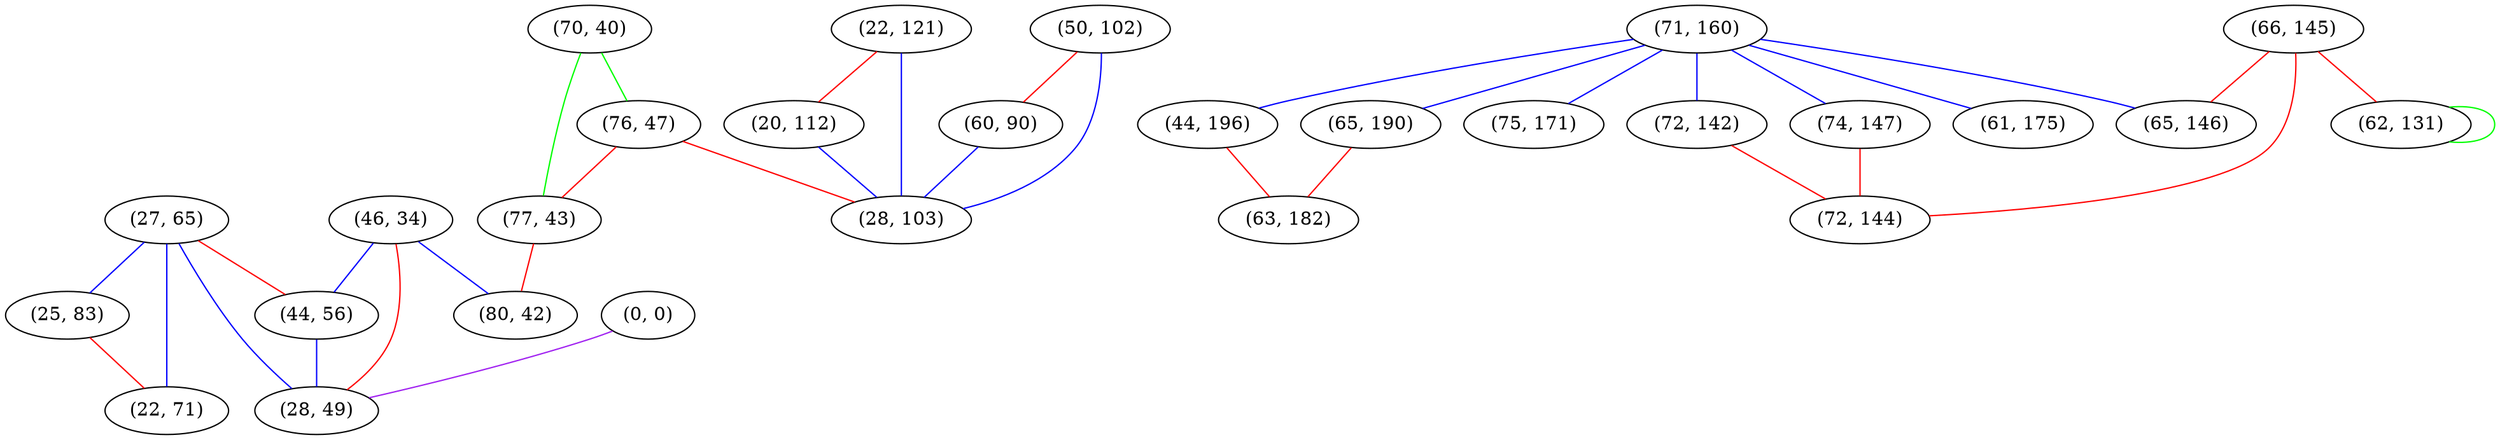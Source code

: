 graph "" {
"(27, 65)";
"(71, 160)";
"(70, 40)";
"(74, 147)";
"(76, 47)";
"(46, 34)";
"(65, 190)";
"(66, 145)";
"(77, 43)";
"(61, 175)";
"(62, 131)";
"(44, 56)";
"(65, 146)";
"(22, 121)";
"(0, 0)";
"(28, 49)";
"(80, 42)";
"(44, 196)";
"(20, 112)";
"(72, 142)";
"(75, 171)";
"(25, 83)";
"(63, 182)";
"(50, 102)";
"(22, 71)";
"(60, 90)";
"(28, 103)";
"(72, 144)";
"(27, 65)" -- "(28, 49)"  [color=blue, key=0, weight=3];
"(27, 65)" -- "(25, 83)"  [color=blue, key=0, weight=3];
"(27, 65)" -- "(22, 71)"  [color=blue, key=0, weight=3];
"(27, 65)" -- "(44, 56)"  [color=red, key=0, weight=1];
"(71, 160)" -- "(72, 142)"  [color=blue, key=0, weight=3];
"(71, 160)" -- "(75, 171)"  [color=blue, key=0, weight=3];
"(71, 160)" -- "(74, 147)"  [color=blue, key=0, weight=3];
"(71, 160)" -- "(65, 146)"  [color=blue, key=0, weight=3];
"(71, 160)" -- "(44, 196)"  [color=blue, key=0, weight=3];
"(71, 160)" -- "(61, 175)"  [color=blue, key=0, weight=3];
"(71, 160)" -- "(65, 190)"  [color=blue, key=0, weight=3];
"(70, 40)" -- "(76, 47)"  [color=green, key=0, weight=2];
"(70, 40)" -- "(77, 43)"  [color=green, key=0, weight=2];
"(74, 147)" -- "(72, 144)"  [color=red, key=0, weight=1];
"(76, 47)" -- "(28, 103)"  [color=red, key=0, weight=1];
"(76, 47)" -- "(77, 43)"  [color=red, key=0, weight=1];
"(46, 34)" -- "(28, 49)"  [color=red, key=0, weight=1];
"(46, 34)" -- "(80, 42)"  [color=blue, key=0, weight=3];
"(46, 34)" -- "(44, 56)"  [color=blue, key=0, weight=3];
"(65, 190)" -- "(63, 182)"  [color=red, key=0, weight=1];
"(66, 145)" -- "(65, 146)"  [color=red, key=0, weight=1];
"(66, 145)" -- "(62, 131)"  [color=red, key=0, weight=1];
"(66, 145)" -- "(72, 144)"  [color=red, key=0, weight=1];
"(77, 43)" -- "(80, 42)"  [color=red, key=0, weight=1];
"(62, 131)" -- "(62, 131)"  [color=green, key=0, weight=2];
"(44, 56)" -- "(28, 49)"  [color=blue, key=0, weight=3];
"(22, 121)" -- "(28, 103)"  [color=blue, key=0, weight=3];
"(22, 121)" -- "(20, 112)"  [color=red, key=0, weight=1];
"(0, 0)" -- "(28, 49)"  [color=purple, key=0, weight=4];
"(44, 196)" -- "(63, 182)"  [color=red, key=0, weight=1];
"(20, 112)" -- "(28, 103)"  [color=blue, key=0, weight=3];
"(72, 142)" -- "(72, 144)"  [color=red, key=0, weight=1];
"(25, 83)" -- "(22, 71)"  [color=red, key=0, weight=1];
"(50, 102)" -- "(60, 90)"  [color=red, key=0, weight=1];
"(50, 102)" -- "(28, 103)"  [color=blue, key=0, weight=3];
"(60, 90)" -- "(28, 103)"  [color=blue, key=0, weight=3];
}
